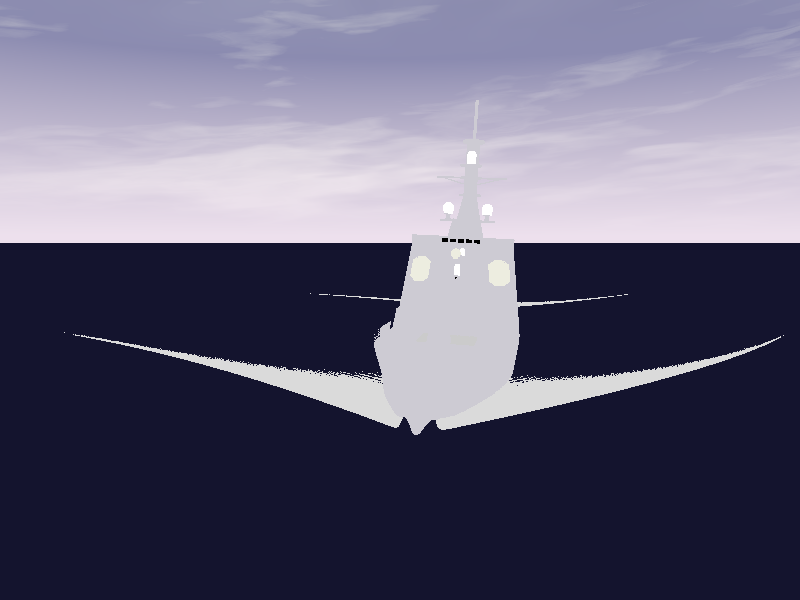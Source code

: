 #include "colors.inc"
#include "shapes.inc"
#include "woods.inc"
#include "metals.inc"
#include "stones.inc"
#include "textures.inc"
#include "skies.inc"

#declare View = 1; // if this is 0, an image for test would be rendered.
#declare HD = 1; // if this is 1, an high quality image would be rendered.
#declare Camera = 1; // if this is 0, the camera position would be set test position.

global_settings {
  number_of_waves 20
}


#macro BaseMaterial()
  pigment {
    color rgb<0.61, 0.6, 0.65>
  }
  finish{
    ambient 0.2
    diffuse 0.5
    phong 0.3
    reflection 0.01
  }
#end

#if (View)
  #if (Camera)
    camera {
      location <10, 10, -60>
      look_at <-10, 0, 60>
      angle 60
    }
  #else
    camera {
      location <10, 1, 0>
      look_at <0, 0, 30>
      angle 60
    }
  #end

sky_sphere {
  S_Cloud1
}

light_source {
  <10, 60,-10> color White
  shadowless
}
light_source {
  <-10, 10, -10> color Copper*2
  parallel
  point_at 0
}

union {
  #declare fn_A=function{sqrt(pow(x,2)+pow(y,2)+pow(z,2))-1.5}
  #declare fn_C=function{y}
  #declare Blob_threshold = 0.01;
  isosurface {
    function {
      1 + Blob_threshold
      - pow( Blob_threshold, fn_A(x,y,z) )
      - pow( Blob_threshold, fn_C(x,y,z) )
    }
    contained_by { box { -3, 3 } }
    max_gradient 6
    scale 1.4
  }
  Plane_XZ
  texture {
    pigment { NavyBlue * 0.05 }
    finish { Metal }
    normal { waves 0.7 frequency 20 scale 5 }
  }
  translate <0, -10, 12.5>
}

/*
superellipsoid {
  <0.2,0.2>
  pigment {
    bozo color_map{[0.0 color NavyBlue][0.7 White transmit 0.7]}
    scale 0.03
  }
  translate <1, 0, 1>
  scale <50, 2, 50>
  //rotate <1, 0, 0>
  rotate <0, -45, 0>
  rotate <2.9, 0, 0>
  translate <0, -10, 9.5>
}*/

#macro Bobble(S)
  sphere {
    0, 1
    translate <0, 0, 1>
    scale <0.2, 0.2, 0.5>
    scale S
    rotate <0, 45, 0>
  }
#end

#macro HeadWaveR(TurnFactor)
  union {
    #local Far = 80;
    #local R = seed(100);
    #local X = 0;
    #while (X < Far)
      #local S = (Far - X) * 0.05;
      object {
        Bobble(S)
        translate <X, rand(R) * 0.3, X>
        rotate y*X*TurnFactor
      }
      #local I = 0;
      #local Mz = exp(-0.05*X) * 40;
      #while (I < Mz)
        object {
          Bobble(S * 0.5 * (Mz - I) / Mz)
          translate <X, rand(R) * 0.2, X + I>
          rotate y*X*TurnFactor
        }
      #local I = I + 0.3 * exp(0.1*I);
      #end
      #local X = X + 0.1;
    #end
    #if (HD)
      pigment { Gray70 filter 0.2 transmit 0.6}
    #else
      pigment { Gray70 transmit 0}
    #end
    finish { Dull }
  }
#end

#macro HeadWave()
  #local TurnFactor = 0.1;
  union {
    union {
      object {
        HeadWaveR(-1*TurnFactor)
      }
      object {
        HeadWaveR(TurnFactor)
        scale <-1, 1, 1>
      }
      translate <0, 0, 11>
    }
    union {
      object {
        HeadWaveR(-1*TurnFactor)
      }
      object {
        HeadWaveR(TurnFactor)
        scale <-1, 1, 1>
      }
      scale 0.8
      translate <0, 0, 150>
    }
    translate <0, -10, 0>
  }
#end
object {
  HeadWave()
}

#macro SidePanel()
union{
  object{
    bicubic_patch {
       type 1
       flatness 0
       u_steps 4
       v_steps 4
       <0, 0,0>,    <5.0,-1,10>,   <10.5,  -4.6,   30>, <10.5,  -4.6,   51.5>,
       <0,-5,5>,    <5.0,-2,10>,   <10.28, -6.466, 30>, <10.28, -6.466, 51.5>,
       <0,-6,8>,    <1,  -5,10>,   <10.06, -8.333, 30>, <10.06, -8.333, 51.5>,
       <0,-10.2,10>, <1, -10.2,10>, <9.84,  -10.2,  30>, <9.84,  -10.2,  51.5>
       BaseMaterial()
    }
  }
  object{
    bicubic_patch {
       type 1
       flatness 0
       u_steps 4
       v_steps 4
       <10.5,   -4.6,   51.5>, <10.5, -4.6,   100>, <10,-4.6, 130>, <7.8,-4.6,165>,
       <10.28,  -6.466, 51.5>, <10.28,-6.466, 100>, <10,-6.0, 130>, <7.6,-6,165>,
       <10.06,  -8.333, 51.5>, <10.06,-8.333, 100>, <10,-8.8, 130>, <7.2,-8.8,165>,
       <9.84,   -10.2,  51.5>, <9.84, -10.2,  100>, <9, -10.2,130>, <7,-10.2,165>
       BaseMaterial()
     }
  }
}
#end

#macro Deck()
  union {
    bicubic_patch{
      type 1
      flatness 0
      u_steps 4
      v_steps 4
      <0,0,0>, <5.0,-1,10>, <10.5, -4.6, 30>,  <10.5, -4.6, 51.5>,
      <0,0,0>, <4,-1,10>,   <9,  -4.6, 30>,  <9,    -4.6, 51.5>,
      <0,0,0>, <1,-1,10>,   <1,  -4.6, 30>,  <1,    -4.6, 51.5>,
      <0,0,0>, <0,-1,10>,   <0,  -4.6, 30>,  <0,    -4.6, 51.5>
      BaseMaterial()
    }
    bicubic_patch {
      type 1
      flatness 0
      u_steps 4
      v_steps 4
      <10.5, -4.6, 51.5>, <10.5, -4.6,   100>, <10,-4.6, 130>, <7.8, -4.6,165>,
      <9,    -4.6, 51.5>, <9,    -4.6,   100>, <9, -4.6, 130>, <6,   -4.6,165>,
      <1,    -4.6, 51.5>, <1,    -4.6,   100>, <1, -4.6, 130>, <1,   -4.6,165>,
      <0,    -4.6, 51.5>, <0,    -4.6,   100>, <0, -4.6, 130>, <0,   -4.6,165>
      BaseMaterial()
    }
    #macro FenceWire(H, R)
      #local O = H + R * 0.5;
      #local P = H + R;
      bicubic_patch{
        type 1
        flatness 0
        u_steps 4
        v_steps 4
        <0,0 + H,0>, <5.0,-1 + H,10>, <10.5, -4.6 + H, 30>,  <10.5, -4.6 + H, 51.5>,
        <0,0 + O,0>, <5.0,-1 + O,10>, <10.5, -4.6 + O, 30>,  <10.5, -4.6 + O, 51.5>,
        <0,0 + O,0>, <5.0,-1 + O,10>, <10.5, -4.6 + O, 30>,  <10.5, -4.6 + O, 51.5>,
        <0,0 + P,0>, <5.0,-1 + P,10>, <10.5, -4.6 + P, 30>,  <10.5, -4.6 + P, 51.5>
        BaseMaterial()
      }
    #end
    FenceWire(0.3, 0.03)
    FenceWire(0.6, 0.03)
    FenceWire(0.9, 0.03)
    FenceWire(1.2, 0.03)
    difference {
      FenceWire(0, 1.3)
      union {
        #local Z = 0;
        #local PaulInterval = 1.5;
        #while (Z < 100)
          box {<0, -10, Z>, <10, 2, Z + PaulInterval - 0.05>}
          #local Z = Z + PaulInterval;
        #end
      }
      BaseMaterial()
    }
    translate<0,-0.01,0>
  }
#end


#macro CIWS()
  union {
    cylinder {
      0,
      y*0.2,1.3
      BaseMaterial()
    }
    difference {
      prism {
        linear_sweep
        linear_spline
        0, 1.9,
        4,
        <-0.7, 0>, <-0.5, 2>, <0.5, 2>, <0.7, 0>
        rotate <-90, 90, 0>
        translate <0.95, 0, 0>
      }
      box {<-0.6, 0.5, -2>, <0.6, 3, 2>}
      BaseMaterial()
    }
    #macro CIWSBOX()
      box {<-0.6, 0, -0.6>,<0.6, 0.59, 0.6>}
    #end
    #macro CIWSTRUSS()
      prism {
        conic_sweep
        linear_spline
        0.5, 1,
        4,
        <-0.6, -0.28>, <-0.6, 0.28>, <0.6, 0.28>, <0.6, -0.28>
        translate <0, -1, 0>
        scale <1, 1.2, 1>
      }
    #end
    #macro CIWSTRUSSHOLE()
      union {
        prism {
          linear_sweep linear_spline -5, 5, 3,
          <-0.5, 0.05>,<0, 0.35>, <0.5, 0.05>
        }
        prism {
          linear_sweep linear_spline -5, 5, 3,
          <-0.2, 0.55>,<0, 0.42>, <0.2, 0.55>
        }
        prism {
          linear_sweep linear_spline -5, 5, 3,
          <-0.26, 0.51>, <-0.06, 0.38>, <-0.48, 0.11>
        }
        prism {
          linear_sweep linear_spline -5, 5, 3,
          <0.26, 0.51>, <0.06, 0.38>, <0.48, 0.11>
        }
        rotate <90, 0, 0>
      }
    #end
    union {
      difference {
        blob {
          threshold 0.1
          cylinder {
            0,
            y*1.5, 0.5,
            10
          }
          translate <0, 0.5, 0>
        }
        CIWSBOX()
        pigment {White}
        translate <0, -0.3, 0>
      }
      difference {
        CIWSBOX()
        box {
          <-0.5, 0.1, -1>,<0.5, 0.49, 1>
        }
        BaseMaterial()
        translate <0, -0.3, 0>
      }
      difference {
        CIWSTRUSS()
        object {
          CIWSTRUSS()
          scale 0.9
          translate <0, 0.1, 0>
        }
        CIWSTRUSSHOLE()
        object {
          CIWSTRUSSHOLE()
          scale <0.5, 1, 1>
          rotate <0, 90, 0>
        }
        BaseMaterial()
        rotate <90, 0, 0>
        translate <0, 0, -0.6>
      }
      cylinder {
        0,
        y*2.5, 0.1
        pigment {Black}
        rotate <-90, 0, 0>
      }
      cylinder {
        0,
        y*1, 0.4
        BaseMaterial()
        rotate <-90, 0, 0>
        translate <0, -0.7, 0.5>
      }
      translate <0, 1.7, 0>
    }
  }
#end

#macro RADAR1()
  union {
    union {
      sphere {
        <0, 1.6, 0>, 0.8
      }
      torus {
        0.78, 0.05
        translate <0, 1.6, 0>
      }
      cylinder {
        y*0.7, y * 1.6, 0.4
      }
      pigment {Wheat}
    }
    cylinder {
      0, y * 1.6, 0.3
      BaseMaterial()
    }
  }
#end

#macro RADAR2()
  union {
    difference {
      union {
        blob {
          threshold 0.1
          cylinder {
            0,
            y*1.5, 0.5,
            10
          }
          translate <0, 0.5, 0>
        }
        torus {
          0.46, 0.05
          translate <0, 1.5, 0>
        }
      }
      box {<-1, 0, -1>, <1, 1.3, 1>}
      pigment {White}
    }
    cone {
      0, 0.5,
      y*1.5, 0.1
      BaseMaterial()
    }
  }
#end

#macro RADAR3()
  difference {
    blob {
      threshold 0.1
      cylinder {
        0,
        y*1.7, 0.9,
        10
      }
    }
    box {<-1, -10, -1>, <1, 0, 1>}
    pigment {White}
  }
#end

#macro RADAR4()
  union {
    union {
      sphere {
        <0, 2.1, 0>, 1
      }
      cone {
        <0, 1, 0>, 0.8,
        <0, 2.05, 0>, 0.999
      }
      pigment {White}
    }
    union {
      cone {
        <0, 1, 0>, 0.8
        <0, 0.8, 0>, 0.3
      }
      cone {
        <0, 0.8, 0>, 0.3,
        <0, 0, 0>, 0.5
      }
      BaseMaterial()
    }
  }
#end

#macro Illuminator()
  union {
    union {
      difference {
        intersection {
          sphere {
            <0, 2, 0>, 2
          }
          cylinder {
            0, y * 2, 1
          }
        }
        quadric{
          <0.31,0,0.31>, <0,0,0>, <0,-1,0>, 0
          translate y*0.1
        }
        translate <0, 0.3, 0>
        BaseMaterial()
      }
      cylinder {
        y * -0.2, y * 0.3, 0.3
      }
      rotate <-70, 0, 0>
      translate <0, 1.5, 0>
    }
    cylinder {
      0, y * 1.5, 0.4
    }
    BaseMaterial()
  }
#end

#macro SPY1()
  union {
    prism {
      linear_sweep
      linear_spline
      0, 0.2, 8,
      <2.12,  1.4>,  <0.88, 2.12>, <-0.88, 2.12>, <-2.12, 1.4>,
      <-2.12, -1.4>, <-0.88, -2.12>, <0.88, -2.12>, <2.12, -1.4>
      pigment {Wheat}
    }
    #macro SPY1BOLT()
      cylinder {
        0, y*0.3, 0.04
        BaseMaterial()
      }
    #end
    object { SPY1BOLT() translate <1, 0, 1.8> }
    object { SPY1BOLT() translate <-1, 0, 1.8> }
    object { SPY1BOLT() translate <1, 0, -1.8> }
    object { SPY1BOLT() translate <-1, 0, -1.8> }
  }
#end

#declare bridgeHeight = 15.7;
#declare ratioBridgeBody = 0.8;
#declare bridgeSweepOffset = 16.8;

#macro BridgeBase(height)
  prism {
    conic_sweep
    linear_spline
    (1 - (1 - ratioBridgeBody) * height / bridgeHeight), 1,
    8,
    <6.3, (0 - bridgeSweepOffset)>,   <10.5, (6.3 - bridgeSweepOffset)>,  <10.5, (29.8 - bridgeSweepOffset)>, <6.3, (34 - bridgeSweepOffset)>,
    <-6.3, (34 - bridgeSweepOffset)>, <-10.5, (29.8 - bridgeSweepOffset)>,<-10.5, (6.3 - bridgeSweepOffset)>, <-6.3, (0 - bridgeSweepOffset)>
    BaseMaterial()
    translate<0, -1, bridgeSweepOffset>
    scale<1, -1 / (1 - ratioBridgeBody) * bridgeHeight, 1>
  }
#end
#macro BridgeBody(height, sfactor)
  prism {
    conic_sweep
    linear_spline
    ratioBridgeBody, 1,
    8,
    <4.3, (4.2 - bridgeSweepOffset)>,   <10.5, (9.4 - bridgeSweepOffset)>,    <10.5, (21.07 - bridgeSweepOffset)>, <6.3, (25.3 - bridgeSweepOffset)>,
    <-6.3, (25.3 - bridgeSweepOffset)>, <-10.5, (21.07 - bridgeSweepOffset)>, <-10.5, (9.4 - bridgeSweepOffset)>,  <-4.3, (4.2 - bridgeSweepOffset)>
    BaseMaterial()
    translate<0, -1, 0>
    scale sfactor
    translate<0, 0, bridgeSweepOffset>
    scale<1, -1 / (1 - ratioBridgeBody) * height, 1>
  }
#end

#macro MastBaseSpace()
  intersection {
    prism {
      linear_sweep
      linear_spline
      0, -30,
      3,
      <-2.9, 15>, <0, 28.8>, <2.9, 15>
      rotate <-90, 0, 0>
    }
    prism {
      linear_sweep
      linear_spline
      10, -10,
      3,
      <9.46, 0>, <19, 49>, <29.8, 0>
      rotate <-90, -90, 0>
    }
  }
#end

#macro Bridge()
  union {
    BridgeBody(bridgeHeight, 1)
    difference {
      object {
        BridgeBody(bridgeHeight, 0.83)
        scale <1, -1, 1>
        translate <0, bridgeHeight, 0>
      }
      #macro Window(X)
        box {
          <X, 14.5, 0>, <X + 1, 15.3, 6.5>
          pigment {Black}
        }
      #end
      #local N=0;
      #while (N<5)
        Window(-3 + N * 1.3)
        #local N = N + 1;
      #end
    }
    BridgeBase(3.2)
    intersection {
      BridgeBase(5.7)
      box {<-5.2, 0, 0>, <5.2, 5.7 ,10>}
      BaseMaterial()
    }
    difference {
      intersection {
        BridgeBase(9)
        box {<-3.1, 0, 0>, <3.2, 8 ,10>}
      }
      box {<-1.4, 7.5, 0>, <1.4, 9.7, 11>}
      BaseMaterial()
    }
    object {
      CIWS()
      translate <0, 7.5, 3.4>
    }
    box {
      <-1.75, 11.25, 4.2>, <1.75, 11.368, 8>
      BaseMaterial()
    }
    object {
      RADAR1()
      translate <-0.5, 11.368, 4.7>
    }
    object {
      RADAR2()
      translate <0.5, 11.368, 5.4>
    }
    #macro LSPY1()
      object {
        SPY1()
        rotate <-81, -40, 0>
        translate <6.5, 10, 8.1>
      }
    #end
    object {
      LSPY1()
    }
    object {
      LSPY1()
      scale <-1, 1, 1>
    }
    intersection {
      MastBaseSpace()
      box {<-5, 0, 0>, <5, 18.8, 30>}
      BaseMaterial()
    }
    object {
      Illuminator()
      translate <0, 18.8, 17>
    }
    cylinder {
      0, y*0.3, 2
      translate <3, 18.5, 19>
      BaseMaterial()
    }
    object {
      RADAR4()
      translate <3.5, 18.8, 19>
    }
    cylinder {
      0, y*0.3, 2
      translate <-3, 18.5, 19>
      BaseMaterial()
    }
    object {
      RADAR4()
      translate <-3.5, 18.8, 19>
    }
    intersection {
      MastBaseSpace()
      prism {
        linear_sweep
        linear_spline
        10, -10,
        3,
        <17, 0>, <22.6, 28.8>, <29.8, 0>
        rotate <-90, -90, 0>
      }
      BaseMaterial()
    }
    intersection {
      prism {
        linear_sweep
        linear_spline
        10, -10,
        4,
        <17.1, 0>, <23.4, 33.2>, <24.7, 33.2>, <19.1, 0>
        rotate <-90, -90, 0>
      }
      box {<-1.17, 15, 0>, <1.17, 33.4, 30>}
      BaseMaterial()
    }
    cylinder {
      0, y*0.3, 2
      translate <0, 23.4, 23>
      BaseMaterial()
    }
    cylinder {
      0, y*0.3, 2
      translate <0, 26.6, 23>
      BaseMaterial()
    }
    #macro RBAR()
      union {
        box {
          <0, 26.6, 23.2> , <6.5, 26.9, 23.5>
          BaseMaterial()
        }
        box {
          <0, 0, 0> , <5.5, 0.2, 0.2>
          rotate <0, 0, 15>
          translate <0, 25.15, 23.4>
          BaseMaterial()
        }
      }
    #end
    object {
      RBAR()
    }
    object {
      RBAR()
      scale x*-1
    }
    cylinder {
      0, y*0.3, 2
      translate <0, 28.6, 21>
      BaseMaterial()
    }
    object {
      RADAR3()
      translate <0, 28.9, 21>
    }
    cylinder {
      0, y*0.5, 2
      translate <0, 33.2, 24>
      BaseMaterial()
    }
    cylinder {
      0, y*8.5, 0.3
      rotate <10, 0, 0>
      translate <0, 33.2, 25>
      BaseMaterial()
    }
    translate<0, -4.6, 47.3>
  }
#end

#macro MainGun()
  union {
    union {
      difference {
        intersection {
          prism {
            linear_sweep
            linear_spline
            -2, 12,
            4,
            <-2, 0>, <-1.3, 3.1>, <1.3, 3.1>, <2, 0>
            rotate <-90, -90, 0>
          }
          prism {
            linear_sweep
            linear_spline
            -3, 3,
            4,
            <-1.5, 0>, <-1, 3>, <1, 3>, <1.5, 0>
            rotate <-90, 0, 0>
          }
          prism {
            conic_sweep
            linear_spline
            0.3, 1,
            4,
            <2.5, 0>, <0, 2.7>, <-2.7, 0>, <0, -2.5>
            translate <0, -1, 0>
            scale <1, -22, 1>
          }
        }
        box {<-0.38, 1, -5>, <0.38, 4, 0.2>}
      }
      union {
        cylinder {
          y*0.2, y*0.38, 1
        }
        cylinder {
          y*-0.2, y*-0.38, 1
        }
        rotate <0, 0, 90>
        translate <0, 1.9, -0.5>
      }
      difference {
        cylinder {
          0, y*8, 0.17
        }
        cylinder {
          -0.1, y*8.1, 0.1
        }
        rotate <-80, 0, 0>
        translate <0, 1.9, 0>
      }
      translate <0, 0.2, 0>
    }
    cylinder {
      0, y*0.2, 1.3
    }
    box {<-1.4, -3, -1.4>, <1.4, 0, 1.4>}
    translate <0, -3 , 28>
    BaseMaterial()
  }
#end

#macro VLS()
  #macro VLSCell()
    union {
      superellipsoid {
        <0.2,0.2>
        scale <0.4, 0.025, 0.4>
        translate <0, 0.025, 0>
      }
      cylinder {
        <-0.3, 0.025, -0.45>, <0.3, 0.025, -0.45>, 0.025
      }
      cylinder {
        <0.23, 0, -0.42>, <0.29, 0, -0.42>, 0.07
      }
      cylinder {
        <-0.23, 0, -0.42>, <-0.29, 0, -0.42>, 0.07
      }
    }
  #end

  #macro VLSModule()
    union {
      #local N = 0;
      #while (N < 4)
        object {
          VLSCell()
          translate <-1.35 + 0.9 * N, 0, -0.5>
        }
        object {
          VLSCell()
          translate <-1.35 + 0.9 * N, 0, -0.5>
          scale <1, 1, -1>
        }
        #local N = N + 1;
      #end
    }
  #end
  union {
    box {<-4.1, -3,-4.1>, <4.1, -0.7, 4.1>}
    superellipsoid {
      <0.05,0.05>
      scale <4.1, 0.25, 4.1>
      translate <0, -0.25, 0>
    }
    superellipsoid {
      <0.05,0.05>
      scale <4.1, 0.25, 4.1>
      translate <0, -0.4, 0>
    }
    #local M = 0;
    #while (M < 4)
      object {
        VLSModule()
        translate <-2.05, 0, -3.075 + 2.05 * M>
      }
      object {
        VLSModule()
        translate <2.05, 0, -3.075 + 2.05 * M>
      }
      #local M = M + 1;
    #end
    translate <0, -3.9, 40>
    pigment {Gray60}
  }
#end

#macro Atago()
  union {
    object{
      SidePanel()
    }
    object{
      SidePanel()
      scale<-1,1,1>
    }
    object{
      Deck()
    }
    object{
      Deck()
      scale<-1,1,1>
    }
    object {
      MainGun()
    }
    object{
      Bridge()
    }
    object {
      VLS()
    }
    translate y*10
    rotate <0, 0, -3>
    translate y*-10
  }
#end

object {
  Atago()
}

#else
// Testing section
sky_sphere{
  pigment{
    wrinkles
    color_map{
      [ 0.3 color rgb<0.3,0.4,1.2>]
      [ 0.9 White ]
    }
    scale <1, 0.2, 0.2>
  }
}

light_source{<-5,30,0> color 2*White}

object{
  Plane_XZ
  texture{
    pigment{ NavyBlue }
    finish { Metal }
    normal { waves 0.5 frequency 20 scale 10 }
  }
  translate<0,0,0>
}

camera{
  location <0, 15, -20>
  look_at<0, 0, 0>
  angle 30
}

#end
